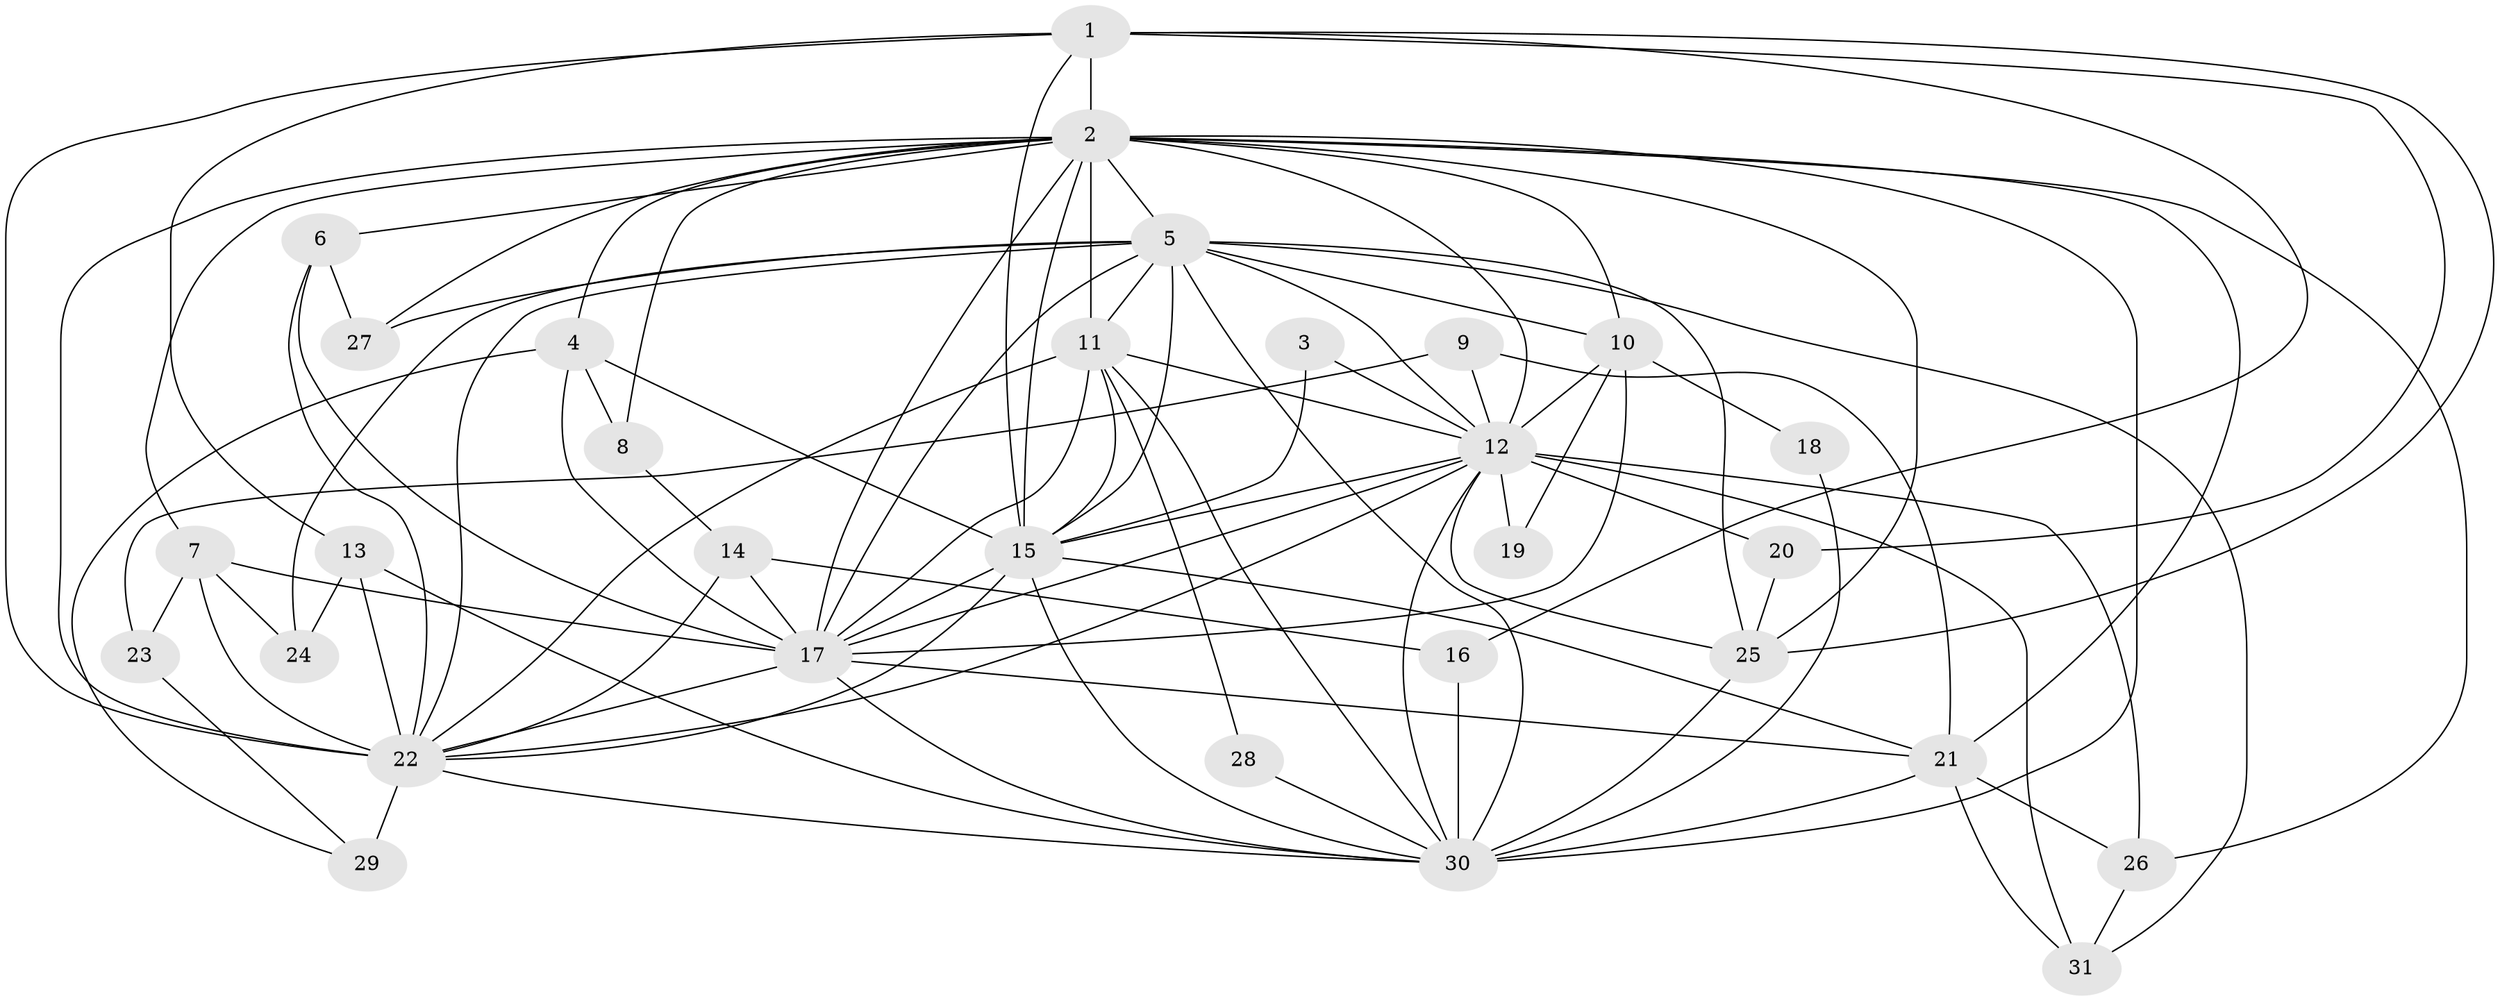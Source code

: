 // original degree distribution, {14: 0.025974025974025976, 20: 0.012987012987012988, 18: 0.012987012987012988, 19: 0.03896103896103896, 16: 0.03896103896103896, 4: 0.11688311688311688, 5: 0.012987012987012988, 6: 0.012987012987012988, 3: 0.23376623376623376, 7: 0.025974025974025976, 2: 0.4675324675324675}
// Generated by graph-tools (version 1.1) at 2025/36/03/04/25 23:36:26]
// undirected, 31 vertices, 95 edges
graph export_dot {
  node [color=gray90,style=filled];
  1;
  2;
  3;
  4;
  5;
  6;
  7;
  8;
  9;
  10;
  11;
  12;
  13;
  14;
  15;
  16;
  17;
  18;
  19;
  20;
  21;
  22;
  23;
  24;
  25;
  26;
  27;
  28;
  29;
  30;
  31;
  1 -- 2 [weight=1.0];
  1 -- 13 [weight=1.0];
  1 -- 15 [weight=1.0];
  1 -- 16 [weight=1.0];
  1 -- 20 [weight=1.0];
  1 -- 22 [weight=1.0];
  1 -- 25 [weight=1.0];
  2 -- 4 [weight=1.0];
  2 -- 5 [weight=3.0];
  2 -- 6 [weight=1.0];
  2 -- 7 [weight=1.0];
  2 -- 8 [weight=1.0];
  2 -- 10 [weight=2.0];
  2 -- 11 [weight=4.0];
  2 -- 12 [weight=3.0];
  2 -- 15 [weight=5.0];
  2 -- 17 [weight=5.0];
  2 -- 21 [weight=1.0];
  2 -- 22 [weight=4.0];
  2 -- 25 [weight=1.0];
  2 -- 26 [weight=3.0];
  2 -- 27 [weight=1.0];
  2 -- 30 [weight=5.0];
  3 -- 12 [weight=1.0];
  3 -- 15 [weight=1.0];
  4 -- 8 [weight=1.0];
  4 -- 15 [weight=1.0];
  4 -- 17 [weight=1.0];
  4 -- 29 [weight=1.0];
  5 -- 10 [weight=1.0];
  5 -- 11 [weight=1.0];
  5 -- 12 [weight=1.0];
  5 -- 15 [weight=1.0];
  5 -- 17 [weight=1.0];
  5 -- 22 [weight=1.0];
  5 -- 24 [weight=1.0];
  5 -- 25 [weight=1.0];
  5 -- 27 [weight=1.0];
  5 -- 30 [weight=1.0];
  5 -- 31 [weight=1.0];
  6 -- 17 [weight=1.0];
  6 -- 22 [weight=1.0];
  6 -- 27 [weight=1.0];
  7 -- 17 [weight=2.0];
  7 -- 22 [weight=1.0];
  7 -- 23 [weight=1.0];
  7 -- 24 [weight=1.0];
  8 -- 14 [weight=1.0];
  9 -- 12 [weight=1.0];
  9 -- 21 [weight=1.0];
  9 -- 23 [weight=1.0];
  10 -- 12 [weight=1.0];
  10 -- 17 [weight=1.0];
  10 -- 18 [weight=1.0];
  10 -- 19 [weight=1.0];
  11 -- 12 [weight=2.0];
  11 -- 15 [weight=1.0];
  11 -- 17 [weight=2.0];
  11 -- 22 [weight=1.0];
  11 -- 28 [weight=2.0];
  11 -- 30 [weight=1.0];
  12 -- 15 [weight=1.0];
  12 -- 17 [weight=1.0];
  12 -- 19 [weight=1.0];
  12 -- 20 [weight=1.0];
  12 -- 22 [weight=1.0];
  12 -- 25 [weight=1.0];
  12 -- 26 [weight=1.0];
  12 -- 30 [weight=1.0];
  12 -- 31 [weight=1.0];
  13 -- 22 [weight=1.0];
  13 -- 24 [weight=1.0];
  13 -- 30 [weight=1.0];
  14 -- 16 [weight=1.0];
  14 -- 17 [weight=2.0];
  14 -- 22 [weight=1.0];
  15 -- 17 [weight=1.0];
  15 -- 21 [weight=1.0];
  15 -- 22 [weight=2.0];
  15 -- 30 [weight=1.0];
  16 -- 30 [weight=1.0];
  17 -- 21 [weight=1.0];
  17 -- 22 [weight=1.0];
  17 -- 30 [weight=1.0];
  18 -- 30 [weight=1.0];
  20 -- 25 [weight=1.0];
  21 -- 26 [weight=1.0];
  21 -- 30 [weight=1.0];
  21 -- 31 [weight=1.0];
  22 -- 29 [weight=2.0];
  22 -- 30 [weight=1.0];
  23 -- 29 [weight=1.0];
  25 -- 30 [weight=1.0];
  26 -- 31 [weight=1.0];
  28 -- 30 [weight=3.0];
}
